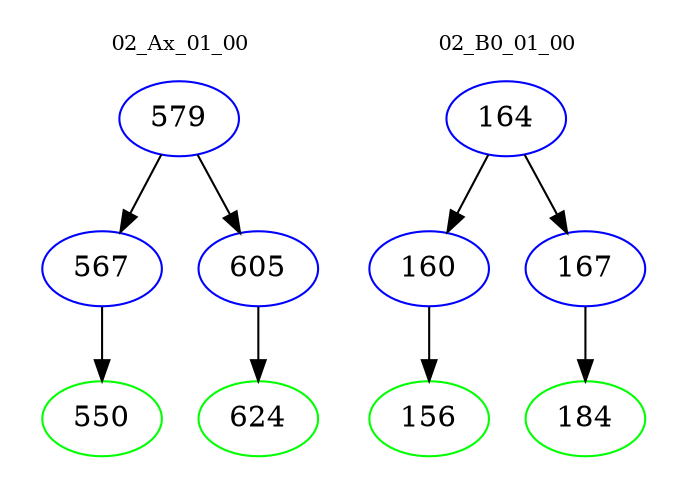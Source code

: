 digraph{
subgraph cluster_0 {
color = white
label = "02_Ax_01_00";
fontsize=10;
T0_579 [label="579", color="blue"]
T0_579 -> T0_567 [color="black"]
T0_567 [label="567", color="blue"]
T0_567 -> T0_550 [color="black"]
T0_550 [label="550", color="green"]
T0_579 -> T0_605 [color="black"]
T0_605 [label="605", color="blue"]
T0_605 -> T0_624 [color="black"]
T0_624 [label="624", color="green"]
}
subgraph cluster_1 {
color = white
label = "02_B0_01_00";
fontsize=10;
T1_164 [label="164", color="blue"]
T1_164 -> T1_160 [color="black"]
T1_160 [label="160", color="blue"]
T1_160 -> T1_156 [color="black"]
T1_156 [label="156", color="green"]
T1_164 -> T1_167 [color="black"]
T1_167 [label="167", color="blue"]
T1_167 -> T1_184 [color="black"]
T1_184 [label="184", color="green"]
}
}
